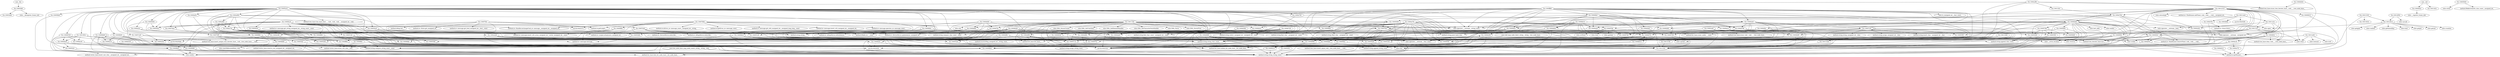 digraph code {
  "0x100134a4" [label="sym._fini"];
  "0x100134a4" -> "0x10003f48";
  "0x10003f48" [label="fcn.10003f48"];
  "0x10003f48" [label="fcn.10003f48"];
  "0x10003f48" -> "0x10003ed4";
  "0x10003ed4" [label="fcn.10003ed4"];
  "0x10003f48" -> "0x100255e4";
  "0x100255e4" [label="reloc.__deregister_frame_info"];
  "0x10005a7c" [label="sym.void_map_node_destr_string__string__tree_node_base_"];
  "0x10005a7c" -> "0x100133dc";
  "0x100133dc" [label="fcn.100133dc"];
  "0x10005a7c" -> "0x10005330";
  "0x10005330" [label="fcn.10005330"];
  "0x10005330" [label="fcn.10005330"];
  "0x10005330" -> "0x100133dc";
  "0x100133dc" [label="fcn.100133dc"];
  "0x10005330" -> "0x1002532c";
  "0x1002532c" [label="aav.0x1002532c"];
  "0x10003904" [label="sym._init"];
  "0x10003904" -> "0x1000402c";
  "0x1000402c" [label="fcn.1000402c"];
  "0x10003904" -> "0x1001343c";
  "0x1001343c" [label="fcn.1001343c"];
  "0x1000402c" [label="fcn.1000402c"];
  "0x1000402c" -> "0x100253cc";
  "0x100253cc" [label="reloc.__register_frame_info"];
  "0x10005a28" [label="sym.tree_node_base_map_node_constr_string__string__void_"];
  "0x10005a28" -> "0x10025334";
  "0x10025334" [label="reloc.malloc"];
  "0x10005a28" -> "0x100256c4";
  "0x100256c4" [label="method.string.string_string_const_"];
  "0x10005494" [label="fcn.10005494"];
  "0x10005494" -> "0x100256c4";
  "0x100256c4" [label="method.string.string_string_const_"];
  "0x10005494" -> "0x10025694";
  "0x10025694" [label="method.string.append_string_const_"];
  "0x100053f4" [label="fcn.100053f4"];
  "0x100053f4" -> "0x100256c4";
  "0x100256c4" [label="method.string.string_string_const_"];
  "0x100053f4" -> "0x100252bc";
  "0x100252bc" [label="method.string.append_char_const_"];
  "0x10005050" [label="fcn.10005050"];
  "0x10005050" -> "0x1002559c";
  "0x1002559c" [label="method.string.string__"];
  "0x10005050" -> "0x10025454";
  "0x10025454" [label="aav.0x10025454"];
  "0x10005050" -> "0x1000504c";
  "0x1000504c" [label="fcn.1000504c"];
  "0x10004e5c" [label="fcn.10004e5c"];
  "0x10004e5c" -> "0x100256c4";
  "0x100256c4" [label="method.string.string_string_const_"];
  "0x10004e5c" -> "0x10025644";
  "0x10025644" [label="method.tree_base.tree_base_bool____void__void__void___unsigned_int__void_"];
  "0x10004ee4" [label="fcn.10004ee4"];
  "0x10004ee4" -> "0x10004ee0";
  "0x10004ee0" [label="fcn.10004ee0"];
  "0x10004ee4" -> "0x1002559c";
  "0x1002559c" [label="method.string.string__"];
  "0x100051c8" [label="fcn.100051c8"];
  "0x100051c8" -> "0x100133dc";
  "0x100133dc" [label="fcn.100133dc"];
  "0x10007a28" [label="fcn.10007a28"];
  "0x10007a28" -> "0x10005294";
  "0x10005294" [label="fcn.10005294"];
  "0x10007a28" -> "0x100256c4";
  "0x100256c4" [label="method.string.string_string_const_"];
  "0x10007a28" -> "0x100252d4";
  "0x100252d4" [label="method.tree_base.insert_unique_tree_iterator_base__void__tree_node_base____void__"];
  "0x10007a28" -> "0x1002532c";
  "0x1002532c" [label="aav.0x1002532c"];
  "0x10004c08" [label="fcn.10004c08"];
  "0x10004c08" -> "0x100255d4";
  "0x100255d4" [label="aav.0x100255d4"];
  "0x10004c08" -> "0x100253fc";
  "0x100253fc" [label="method.vector_base.insert_raw_char__unsigned_int__unsigned_int_"];
  "0x10009f48" [label="fcn.10009f48"];
  "0x10009f48" -> "0x100133dc";
  "0x100133dc" [label="fcn.100133dc"];
  "0x10009f48" -> "0x10025654";
  "0x10025654" [label="method.vector_base.erase_raw_char__char_"];
  "0x10007f44" [label="fcn.10007f44"];
  "0x10007f44" -> "0x100133dc";
  "0x100133dc" [label="fcn.100133dc"];
  "0x10007f44" -> "0x10025264";
  "0x10025264" [label="method.AMap.init__"];
  "0x10007f44" -> "0x1002538c";
  "0x1002538c" [label="method.nv::Store.get_unsigned_int_"];
  "0x10007f44" -> "0x100256dc";
  "0x100256dc" [label="method.nv::message.get_bool_unsigned_int__bool__const"];
  "0x10007f44" -> "0x10007e04";
  "0x10007e04" [label="fcn.10007e04"];
  "0x10007f44" -> "0x1002537c";
  "0x1002537c" [label="aav.0x1002537c"];
  "0x10007f44" -> "0x10025544";
  "0x10025544" [label="method.nv.getLooper__"];
  "0x10007f44" -> "0x1002536c";
  "0x1002536c" [label="method.nv::Looper.setupLeave_unsigned_int_"];
  "0x10008ca0" [label="fcn.10008ca0"];
  "0x10008ca0" -> "0x1002584c";
  "0x1002584c" [label="method.nv::message.message__"];
  "0x10008ca0" -> "0x10004c08";
  "0x10004c08" [label="fcn.10004c08"];
  "0x10008ca0" -> "0x100257a4";
  "0x100257a4" [label="method.nv::message.insert_u32_array_unsigned_int__vector_unsigned_int__const_"];
  "0x10008ca0" -> "0x10009f48";
  "0x10009f48" [label="fcn.10009f48"];
  "0x10008ca0" -> "0x10025544";
  "0x10025544" [label="method.nv.getLooper__"];
  "0x10008ca0" -> "0x10025364";
  "0x10025364" [label="method.nv::Handler.exchangeCmd_nv::message__unsigned_int__unsigned_int_"];
  "0x10008ca0" -> "0x1002559c";
  "0x1002559c" [label="method.string.string__"];
  "0x10008ca0" -> "0x1002576c";
  "0x1002576c" [label="method.nv::message.get_string_unsigned_int__string_const__const"];
  "0x10008ca0" -> "0x10005114";
  "0x10005114" [label="fcn.10005114"];
  "0x10008ca0" -> "0x1002532c";
  "0x1002532c" [label="aav.0x1002532c"];
  "0x10008ca0" -> "0x1000504c";
  "0x1000504c" [label="fcn.1000504c"];
  "0x10008ca0" -> "0x1002557c";
  "0x1002557c" [label="method.string.string_char_const_"];
  "0x10008ca0" -> "0x10025694";
  "0x10025694" [label="method.string.append_string_const_"];
  "0x10008ca0" -> "0x100256c4";
  "0x100256c4" [label="method.string.string_string_const_"];
  "0x10008ca0" -> "0x10009998";
  "0x10009998" [label="fcn.10009998"];
  "0x10008ca0" -> "0x10005368";
  "0x10005368" [label="fcn.10005368"];
  "0x10008ca0" -> "0x1000d69c";
  "0x1000d69c" [label="fcn.1000d69c"];
  "0x10008ca0" -> "0x100054c8";
  "0x100054c8" [label="fcn.100054c8"];
  "0x10008ca0" -> "0x10009b4c";
  "0x10009b4c" [label="fcn.10009b4c"];
  "0x10008ca0" -> "0x100079e4";
  "0x100079e4" [label="fcn.100079e4"];
  "0x10008ca0" -> "0x100053a0";
  "0x100053a0" [label="fcn.100053a0"];
  "0x10008ca0" -> "0x1002537c";
  "0x1002537c" [label="aav.0x1002537c"];
  "0x100047fc" [label="fcn.100047fc"];
  "0x100047fc" -> "0x100133dc";
  "0x100133dc" [label="fcn.100133dc"];
  "0x100047fc" -> "0x10025634";
  "0x10025634" [label="method.nv::Store.Store__"];
  "0x10004c70" [label="fcn.10004c70"];
  "0x10004c70" -> "0x100257cc";
  "0x100257cc" [label="method.nv.getRunner__"];
  "0x10004f70" [label="fcn.10004f70"];
  "0x10004f70" -> "0x100133dc";
  "0x100133dc" [label="fcn.100133dc"];
  "0x10004f70" -> "0x100257cc";
  "0x100257cc" [label="method.nv.getRunner__"];
  "0x10005114" [label="fcn.10005114"];
  "0x10005114" -> "0x100133dc";
  "0x100133dc" [label="fcn.100133dc"];
  "0x10005114" -> "0x10025534";
  "0x10025534" [label="method.string.assign_string_const_"];
  "0x10005790" [label="fcn.10005790"];
  "0x10005790" -> "0x100133dc";
  "0x100133dc" [label="fcn.100133dc"];
  "0x10005790" -> "0x10025804";
  "0x10025804" [label="reloc.sprintf"];
  "0x10005790" -> "0x1002557c";
  "0x1002557c" [label="method.string.string_char_const_"];
  "0x100054c8" [label="fcn.100054c8"];
  "0x100054c8" -> "0x1002559c";
  "0x1002559c" [label="method.string.string__"];
  "0x100054c8" -> "0x1002557c";
  "0x1002557c" [label="method.string.string_char_const_"];
  "0x100054c8" -> "0x10005494";
  "0x10005494" [label="fcn.10005494"];
  "0x100054c8" -> "0x100053f4";
  "0x100053f4" [label="fcn.100053f4"];
  "0x100054c8" -> "0x10005114";
  "0x10005114" [label="fcn.10005114"];
  "0x100054c8" -> "0x1002532c";
  "0x1002532c" [label="aav.0x1002532c"];
  "0x10009b00" [label="fcn.10009b00"];
  "0x10009b00" -> "0x100133dc";
  "0x100133dc" [label="fcn.100133dc"];
  "0x10009b00" -> "0x10009a14";
  "0x10009a14" [label="fcn.10009a14"];
  "0x10009b00" -> "0x10025454";
  "0x10025454" [label="aav.0x10025454"];
  "0x10009a14" [label="fcn.10009a14"];
  "0x10009a14" -> "0x100256c4";
  "0x100256c4" [label="method.string.string_string_const_"];
  "0x10009a14" -> "0x10025454";
  "0x10025454" [label="aav.0x10025454"];
  "0x10009a14" -> "0x10009998";
  "0x10009998" [label="fcn.10009998"];
  "0x10009b4c" [label="fcn.10009b4c"];
  "0x10009b4c" -> "0x10025334";
  "0x10025334" [label="reloc.malloc"];
  "0x10009b4c" -> "0x100256c4";
  "0x100256c4" [label="method.string.string_string_const_"];
  "0x10009b4c" -> "0x1002586c";
  "0x1002586c" [label="method.list_base.link_list_node_base__list_node_base_"];
  "0x10009bd8" [label="fcn.10009bd8"];
  "0x10009bd8" -> "0x10025334";
  "0x10025334" [label="reloc.malloc"];
  "0x10009bd8" -> "0x10009a14";
  "0x10009a14" [label="fcn.10009a14"];
  "0x10009bd8" -> "0x10025454";
  "0x10025454" [label="aav.0x10025454"];
  "0x10009bd8" -> "0x10009bd8";
  "0x10009bd8" [label="fcn.10009bd8"];
  "0x10009bd8" -> "0x10009b4c";
  "0x10009b4c" [label="fcn.10009b4c"];
  "0x10009bd8" -> "0x1002586c";
  "0x1002586c" [label="method.list_base.link_list_node_base__list_node_base_"];
  "0x1000d69c" [label="fcn.1000d69c"];
  "0x1000d69c" -> "0x10025834";
  "0x10025834" [label="method.string.compare_string_const__const"];
  "0x1000d69c" -> "0x10005114";
  "0x10005114" [label="fcn.10005114"];
  "0x1000984c" [label="fcn.1000984c"];
  "0x1000984c" -> "0x10004ee0";
  "0x10004ee0" [label="fcn.10004ee0"];
  "0x1000984c" -> "0x1002557c";
  "0x1002557c" [label="method.string.string_char_const_"];
  "0x1000984c" -> "0x1000970c";
  "0x1000970c" [label="fcn.1000970c"];
  "0x1000984c" -> "0x1002532c";
  "0x1002532c" [label="aav.0x1002532c"];
  "0x1000e22c" [label="fcn.1000e22c"];
  "0x1000e22c" -> "0x1000820c";
  "0x1000820c" [label="fcn.1000820c"];
  "0x1000e22c" -> "0x1002559c";
  "0x1002559c" [label="method.string.string__"];
  "0x10009e90" [label="fcn.10009e90"];
  "0x10009e90" -> "0x100133dc";
  "0x100133dc" [label="fcn.100133dc"];
  "0x10009e90" -> "0x100094b8";
  "0x100094b8" [label="fcn.100094b8"];
  "0x100094b8" [label="fcn.100094b8"];
  "0x100094b8" -> "0x1002570c";
  "0x1002570c" [label="method.list_base.unlink_list_node_base__list_node_base_"];
  "0x100094b8" -> "0x1002532c";
  "0x1002532c" [label="aav.0x1002532c"];
  "0x100094b8" -> "0x1002574c";
  "0x1002574c" [label="reloc.free"];
  "0x100058e8" [label="fcn.100058e8"];
  "0x100058e8" -> "0x10025334";
  "0x10025334" [label="reloc.malloc"];
  "0x10009fdc" [label="fcn.10009fdc"];
  "0x10009fdc" -> "0x10004c04";
  "0x10004c04" [label="fcn.10004c04"];
  "0x10009fdc" -> "0x1002557c";
  "0x1002557c" [label="method.string.string_char_const_"];
  "0x10009fdc" -> "0x10004b80";
  "0x10004b80" [label="fcn.10004b80"];
  "0x10009fdc" -> "0x1002532c";
  "0x1002532c" [label="aav.0x1002532c"];
  "0x1001093c" [label="fcn.1001093c"];
  "0x1001093c" -> "0x100255d4";
  "0x100255d4" [label="aav.0x100255d4"];
  "0x1001093c" -> "0x1000522c";
  "0x1000522c" [label="fcn.1000522c"];
  "0x1001093c" -> "0x10025334";
  "0x10025334" [label="reloc.malloc"];
  "0x1001093c" -> "0x10004c04";
  "0x10004c04" [label="fcn.10004c04"];
  "0x1001093c" -> "0x1000d4c8";
  "0x1000d4c8" [label="fcn.1000d4c8"];
  "0x1001093c" -> "0x1000ba30";
  "0x1000ba30" [label="fcn.1000ba30"];
  "0x1001093c" -> "0x1000ff58";
  "0x1000ff58" [label="fcn.1000ff58"];
  "0x1000ff58" [label="fcn.1000ff58"];
  "0x1000ff58" -> "0x1002532c";
  "0x1002532c" [label="aav.0x1002532c"];
  "0x1000ff58" -> "0x10025654";
  "0x10025654" [label="method.vector_base.erase_raw_char__char_"];
  "0x1000a734" [label="fcn.1000a734"];
  "0x1000a734" -> "0x10005294";
  "0x10005294" [label="fcn.10005294"];
  "0x1000a734" -> "0x100052b8";
  "0x100052b8" [label="fcn.100052b8"];
  "0x1000a734" -> "0x100256c4";
  "0x100256c4" [label="method.string.string_string_const_"];
  "0x1000a734" -> "0x1000a4e8";
  "0x1000a4e8" [label="fcn.1000a4e8"];
  "0x1000a734" -> "0x1002532c";
  "0x1002532c" [label="aav.0x1002532c"];
  "0x1000a734" -> "0x1002552c";
  "0x1002552c" [label="method.tree_iterator_base.incr__"];
  "0x1000a734" -> "0x1002559c";
  "0x1002559c" [label="method.string.string__"];
  "0x1000a734" -> "0x10005144";
  "0x10005144" [label="fcn.10005144"];
  "0x1000a734" -> "0x100051c8";
  "0x100051c8" [label="fcn.100051c8"];
  "0x1000d538" [label="fcn.1000d538"];
  "0x1000d538" -> "0x10025334";
  "0x10025334" [label="reloc.malloc"];
  "0x1000d538" -> "0x10004c04";
  "0x10004c04" [label="fcn.10004c04"];
  "0x1000d538" -> "0x1000d4c8";
  "0x1000d4c8" [label="fcn.1000d4c8"];
  "0x1000d538" -> "0x1000ba30";
  "0x1000ba30" [label="fcn.1000ba30"];
  "0x1000d4c8" [label="fcn.1000d4c8"];
  "0x1000d4c8" -> "0x1002532c";
  "0x1002532c" [label="aav.0x1002532c"];
  "0x1000d4c8" -> "0x10025654";
  "0x10025654" [label="method.vector_base.erase_raw_char__char_"];
  "0x1000d4c8" -> "0x1000522c";
  "0x1000522c" [label="fcn.1000522c"];
  "0x1000ba30" [label="fcn.1000ba30"];
  "0x1000ba30" -> "0x10025834";
  "0x10025834" [label="method.string.compare_string_const__const"];
  "0x100079e4" [label="fcn.100079e4"];
  "0x100079e4" -> "0x100074f8";
  "0x100074f8" [label="fcn.100074f8"];
  "0x1000a964" [label="fcn.1000a964"];
  "0x1000a964" -> "0x1000a88c";
  "0x1000a88c" [label="fcn.1000a88c"];
  "0x1000a964" -> "0x100255ec";
  "0x100255ec" [label="reloc.operator___ostream__char_const_"];
  "0x1000a964" -> "0x10005008";
  "0x10005008" [label="fcn.10005008"];
  "0x1000a964" -> "0x10009508";
  "0x10009508" [label="fcn.10009508"];
  "0x1000a964" -> "0x1002557c";
  "0x1002557c" [label="method.string.string_char_const_"];
  "0x1000a964" -> "0x1002562c";
  "0x1002562c" [label="method.IPAddr.str___const"];
  "0x1000a964" -> "0x1000a734";
  "0x1000a734" [label="fcn.1000a734"];
  "0x1000a964" -> "0x1002532c";
  "0x1002532c" [label="aav.0x1002532c"];
  "0x1000e700" [label="fcn.1000e700"];
  "0x1000e700" -> "0x10004d64";
  "0x10004d64" [label="fcn.10004d64"];
  "0x1000e700" -> "0x100082b8";
  "0x100082b8" [label="fcn.100082b8"];
  "0x1000af00" [label="fcn.1000af00"];
  "0x1000af00" -> "0x1002570c";
  "0x1002570c" [label="method.list_base.unlink_list_node_base__list_node_base_"];
  "0x1000af00" -> "0x100053a0";
  "0x100053a0" [label="fcn.100053a0"];
  "0x1000af00" -> "0x1002574c";
  "0x1002574c" [label="reloc.free"];
  "0x1000af00" -> "0x10025484";
  "0x10025484" [label="method.list_base.list_base__"];
  "0x1000af00" -> "0x1000af00";
  "0x1000af00" [label="fcn.1000af00"];
  "0x100053a0" [label="fcn.100053a0"];
  "0x100053a0" -> "0x100133dc";
  "0x100133dc" [label="fcn.100133dc"];
  "0x100053a0" -> "0x1002532c";
  "0x1002532c" [label="aav.0x1002532c"];
  "0x10009dc4" [label="fcn.10009dc4"];
  "0x10009dc4" -> "0x1002532c";
  "0x1002532c" [label="aav.0x1002532c"];
  "0x10009dc4" -> "0x1002570c";
  "0x1002570c" [label="method.list_base.unlink_list_node_base__list_node_base_"];
  "0x10009dc4" -> "0x10005368";
  "0x10005368" [label="fcn.10005368"];
  "0x10009dc4" -> "0x1002574c";
  "0x1002574c" [label="reloc.free"];
  "0x10009dc4" -> "0x10025484";
  "0x10025484" [label="method.list_base.list_base__"];
  "0x1000530c" [label="fcn.1000530c"];
  "0x1000530c" -> "0x10025834";
  "0x10025834" [label="method.string.compare_string_const__const"];
  "0x10005294" [label="fcn.10005294"];
  "0x10005294" -> "0x10025834";
  "0x10025834" [label="method.string.compare_string_const__const"];
  "0x10004cc0" [label="fcn.10004cc0"];
  "0x10004cc0" -> "0x100133dc";
  "0x100133dc" [label="fcn.100133dc"];
  "0x10004cc0" -> "0x10004c70";
  "0x10004c70" [label="fcn.10004c70"];
  "0x10004cc0" -> "0x1002532c";
  "0x1002532c" [label="aav.0x1002532c"];
  "0x10004d64" [label="fcn.10004d64"];
  "0x10004d64" -> "0x100133dc";
  "0x100133dc" [label="fcn.100133dc"];
  "0x10004d64" -> "0x1002552c";
  "0x1002552c" [label="method.tree_iterator_base.incr__"];
  "0x10009610" [label="fcn.10009610"];
  "0x10009610" -> "0x100257cc";
  "0x100257cc" [label="method.nv.getRunner__"];
  "0x10009f84" [label="fcn.10009f84"];
  "0x10009f84" -> "0x10004c08";
  "0x10004c08" [label="fcn.10004c08"];
  "0x10009f84" -> "0x100257a4";
  "0x100257a4" [label="method.nv::message.insert_u32_array_unsigned_int__vector_unsigned_int__const_"];
  "0x10009f84" -> "0x10009f48";
  "0x10009f48" [label="fcn.10009f48"];
  "0x100074f8" [label="fcn.100074f8"];
  "0x100074f8" -> "0x1000530c";
  "0x1000530c" [label="fcn.1000530c"];
  "0x100074f8" -> "0x100256c4";
  "0x100256c4" [label="method.string.string_string_const_"];
  "0x100074f8" -> "0x100252d4";
  "0x100252d4" [label="method.tree_base.insert_unique_tree_iterator_base__void__tree_node_base____void__"];
  "0x100074f8" -> "0x1002532c";
  "0x1002532c" [label="aav.0x1002532c"];
  "0x10007c50" [label="fcn.10007c50"];
  "0x10007c50" -> "0x10025564";
  "0x10025564" [label="method.string.string_unsigned_int__char_"];
  "0x10007c50" -> "0x100254a4";
  "0x100254a4" [label="method.string.assign_unsigned_int__char_"];
  "0x10007c50" -> "0x100056d8";
  "0x100056d8" [label="fcn.100056d8"];
  "0x10007c50" -> "0x10025744";
  "0x10025744" [label="method.string.push_back_char_"];
  "0x10007c50" -> "0x100256c4";
  "0x100256c4" [label="method.string.string_string_const_"];
  "0x10007c50" -> "0x100053f0";
  "0x100053f0" [label="fcn.100053f0"];
  "0x10007c50" -> "0x1002532c";
  "0x1002532c" [label="aav.0x1002532c"];
  "0x10007c50" -> "0x100255f4";
  "0x100255f4" [label="method.list_base.count_nodes___const"];
  "0x10007c50" -> "0x10025714";
  "0x10025714" [label="method.string.insert_char__unsigned_int__char_"];
  "0x10007c50" -> "0x10007c50";
  "0x10007c50" [label="fcn.10007c50"];
  "0x10007e04" [label="fcn.10007e04"];
  "0x10007e04" -> "0x100255ec";
  "0x100255ec" [label="reloc.operator___ostream__char_const_"];
  "0x10007e04" -> "0x10009508";
  "0x10009508" [label="fcn.10009508"];
  "0x10007e04" -> "0x1002536c";
  "0x1002536c" [label="method.nv::Looper.setupLeave_unsigned_int_"];
  "0x10007e04" -> "0x10025734";
  "0x10025734" [label="method.nv::DeviceMirror.subscribe__"];
  "0x10007e04" -> "0x1002529c";
  "0x1002529c" [label="method.nv::AMapMirror.subscribe__"];
  "0x10007e04" -> "0x100252b4";
  "0x100252b4" [label="method.nv::AMapMirror.refreshAsync__"];
  "0x10007e04" -> "0x10004d64";
  "0x10004d64" [label="fcn.10004d64"];
  "0x10007e04" -> "0x100253c4";
  "0x100253c4" [label="method.nv::DeviceMirror.updateAsync_unsigned_int_"];
  "0x10004d8c" [label="fcn.10004d8c"];
  "0x10004d8c" -> "0x1002552c";
  "0x1002552c" [label="method.tree_iterator_base.incr__"];
  "0x10004d8c" -> "0x1002557c";
  "0x1002557c" [label="method.string.string_char_const_"];
  "0x10004d8c" -> "0x1002572c";
  "0x1002572c" [label="method.nv.errorMsg_unsigned_int__string_const_"];
  "0x10004d8c" -> "0x1002532c";
  "0x1002532c" [label="aav.0x1002532c"];
  "0x10004d8c" -> "0x1002584c";
  "0x1002584c" [label="method.nv::message.message__"];
  "0x10008028" [label="fcn.10008028"];
  "0x10008028" -> "0x100255ec";
  "0x100255ec" [label="reloc.operator___ostream__char_const_"];
  "0x10008028" -> "0x1002564c";
  "0x1002564c" [label="reloc.operator___ostream__unsigned_int_"];
  "0x10008028" -> "0x10009508";
  "0x10009508" [label="fcn.10009508"];
  "0x10008028" -> "0x10025334";
  "0x10025334" [label="reloc.malloc"];
  "0x10008028" -> "0x1002559c";
  "0x1002559c" [label="method.string.string__"];
  "0x10008028" -> "0x100252d4";
  "0x100252d4" [label="method.tree_base.insert_unique_tree_iterator_base__void__tree_node_base____void__"];
  "0x10008028" -> "0x100253c4";
  "0x100253c4" [label="method.nv::DeviceMirror.updateAsync_unsigned_int_"];
  "0x10008028" -> "0x100252b4";
  "0x100252b4" [label="method.nv::AMapMirror.refreshAsync__"];
  "0x100096b4" [label="fcn.100096b4"];
  "0x100096b4" -> "0x10025334";
  "0x10025334" [label="reloc.malloc"];
  "0x100096b4" -> "0x100256c4";
  "0x100256c4" [label="method.string.string_string_const_"];
  "0x100096b4" -> "0x1002586c";
  "0x1002586c" [label="method.list_base.link_list_node_base__list_node_base_"];
  "0x1000820c" [label="fcn.1000820c"];
  "0x1000820c" -> "0x10025454";
  "0x10025454" [label="aav.0x10025454"];
  "0x1000820c" -> "0x100096b4";
  "0x100096b4" [label="fcn.100096b4"];
  "0x10004f2c" [label="fcn.10004f2c"];
  "0x10004f2c" -> "0x100133dc";
  "0x100133dc" [label="fcn.100133dc"];
  "0x10004f2c" -> "0x1002559c";
  "0x1002559c" [label="method.string.string__"];
  "0x10004f2c" -> "0x10004ee0";
  "0x10004ee0" [label="fcn.10004ee0"];
  "0x10009748" [label="fcn.10009748"];
  "0x10009748" -> "0x1000970c";
  "0x1000970c" [label="fcn.1000970c"];
  "0x100057d8" [label="fcn.100057d8"];
  "0x100057d8" -> "0x1002557c";
  "0x1002557c" [label="method.string.string_char_const_"];
  "0x100057d8" -> "0x1002562c";
  "0x1002562c" [label="method.IPAddr.str___const"];
  "0x100057d8" -> "0x10005494";
  "0x10005494" [label="fcn.10005494"];
  "0x100057d8" -> "0x100053f4";
  "0x100053f4" [label="fcn.100053f4"];
  "0x100057d8" -> "0x10005790";
  "0x10005790" [label="fcn.10005790"];
  "0x100057d8" -> "0x1002532c";
  "0x1002532c" [label="aav.0x1002532c"];
  "0x10008268" [label="fcn.10008268"];
  "0x10008268" -> "0x100256c4";
  "0x100256c4" [label="method.string.string_string_const_"];
  "0x10008268" -> "0x1000820c";
  "0x1000820c" [label="fcn.1000820c"];
  "0x100056dc" [label="fcn.100056dc"];
  "0x100056dc" -> "0x100256c4";
  "0x100256c4" [label="method.string.string_string_const_"];
  "0x100056dc" -> "0x100056d8";
  "0x100056d8" [label="fcn.100056d8"];
  "0x100056dc" -> "0x100053f0";
  "0x100053f0" [label="fcn.100053f0"];
  "0x10009ec4" [label="fcn.10009ec4"];
  "0x10009ec4" -> "0x100133dc";
  "0x100133dc" [label="fcn.100133dc"];
  "0x10009ec4" -> "0x1002532c";
  "0x1002532c" [label="aav.0x1002532c"];
  "0x10009ec4" -> "0x10009e90";
  "0x10009e90" [label="fcn.10009e90"];
  "0x1000b728" [label="fcn.1000b728"];
  "0x1000b728" -> "0x1002559c";
  "0x1002559c" [label="method.string.string__"];
  "0x1000b728" -> "0x10004ee0";
  "0x10004ee0" [label="fcn.10004ee0"];
  "0x1000b728" -> "0x10025574";
  "0x10025574" [label="method.string.find_char__unsigned_int__const"];
  "0x1000b728" -> "0x10025844";
  "0x10025844" [label="method.string.substr_unsigned_int__unsigned_int__const"];
  "0x1000b728" -> "0x10005114";
  "0x10005114" [label="fcn.10005114"];
  "0x1000b728" -> "0x1002532c";
  "0x1002532c" [label="aav.0x1002532c"];
  "0x1000b728" -> "0x1002541c";
  "0x1002541c" [label="method.string.find_char_const__unsigned_int__const"];
  "0x1000b728" -> "0x1000970c";
  "0x1000970c" [label="fcn.1000970c"];
  "0x1000b660" [label="fcn.1000b660"];
  "0x1000b660" -> "0x10025834";
  "0x10025834" [label="method.string.compare_string_const__const"];
  "0x1000b660" -> "0x100256c4";
  "0x100256c4" [label="method.string.string_string_const_"];
  "0x1000b660" -> "0x1002559c";
  "0x1002559c" [label="method.string.string__"];
  "0x1000d330" [label="fcn.1000d330"];
  "0x1000d330" -> "0x10025834";
  "0x10025834" [label="method.string.compare_string_const__const"];
  "0x10007b0c" [label="fcn.10007b0c"];
  "0x10007b0c" -> "0x1002559c";
  "0x1002559c" [label="method.string.string__"];
  "0x10007b0c" -> "0x10004ee0";
  "0x10004ee0" [label="fcn.10004ee0"];
  "0x10007b0c" -> "0x10005790";
  "0x10005790" [label="fcn.10005790"];
  "0x10007b0c" -> "0x1002557c";
  "0x1002557c" [label="method.string.string_char_const_"];
  "0x10007b0c" -> "0x10025694";
  "0x10025694" [label="method.string.append_string_const_"];
  "0x10007b0c" -> "0x100256c4";
  "0x100256c4" [label="method.string.string_string_const_"];
  "0x10007b0c" -> "0x10025744";
  "0x10025744" [label="method.string.push_back_char_"];
  "0x10007b0c" -> "0x1002532c";
  "0x1002532c" [label="aav.0x1002532c"];
  "0x10007b0c" -> "0x100053f0";
  "0x100053f0" [label="fcn.100053f0"];
  "0x10007b0c" -> "0x10005114";
  "0x10005114" [label="fcn.10005114"];
  "0x1000950c" [label="fcn.1000950c"];
  "0x1000950c" -> "0x10025554";
  "0x10025554" [label="reloc.socket"];
  "0x1000950c" -> "0x100255ec";
  "0x100255ec" [label="reloc.operator___ostream__char_const_"];
  "0x1000950c" -> "0x10025674";
  "0x10025674" [label="reloc.__errno_location"];
  "0x1000950c" -> "0x100257bc";
  "0x100257bc" [label="reloc.strerror"];
  "0x1000950c" -> "0x10009508";
  "0x10009508" [label="fcn.10009508"];
  "0x10009998" [label="fcn.10009998"];
  "0x10009998" -> "0x10025334";
  "0x10025334" [label="reloc.malloc"];
  "0x10009998" -> "0x100256c4";
  "0x100256c4" [label="method.string.string_string_const_"];
  "0x10009998" -> "0x1002586c";
  "0x1002586c" [label="method.list_base.link_list_node_base__list_node_base_"];
  "0x10005368" [label="fcn.10005368"];
  "0x10005368" -> "0x100133dc";
  "0x100133dc" [label="fcn.100133dc"];
  "0x10005368" -> "0x1002532c";
  "0x1002532c" [label="aav.0x1002532c"];
  "0x10004b80" [label="fcn.10004b80"];
  "0x10004b80" -> "0x10025854";
  "0x10025854" [label="reloc.sizeOfAllocatedMem_void_"];
  "0x10004b80" -> "0x100256cc";
  "0x100256cc" [label="method.vector_base.reserve_raw_unsigned_int__unsigned_int_"];
  "0x10004b80" -> "0x100256c4";
  "0x100256c4" [label="method.string.string_string_const_"];
  "0x1000970c" [label="fcn.1000970c"];
  "0x1000970c" -> "0x100096b4";
  "0x100096b4" [label="fcn.100096b4"];
  "0x10009cc4" [label="fcn.10009cc4"];
  "0x10009cc4" -> "0x10025334";
  "0x10025334" [label="reloc.malloc"];
  "0x10009cc4" -> "0x100256c4";
  "0x100256c4" [label="method.string.string_string_const_"];
  "0x10009cc4" -> "0x1002586c";
  "0x1002586c" [label="method.list_base.link_list_node_base__list_node_base_"];
  "0x10011fc0" [label="fcn.10011fc0"];
  "0x10011fc0" -> "0x1000e784";
  "0x1000e784" [label="fcn.1000e784"];
  "0x1000d62c" [label="fcn.1000d62c"];
  "0x1000d62c" -> "0x10004cc0";
  "0x10004cc0" [label="fcn.10004cc0"];
  "0x1000d62c" -> "0x1002574c";
  "0x1002574c" [label="reloc.free"];
  "0x1000d62c" -> "0x1002552c";
  "0x1002552c" [label="method.tree_iterator_base.incr__"];
  "0x1000d62c" -> "0x10025664";
  "0x10025664" [label="method.tree_base.clear_void____tree_node_base__"];
  "0x1000a2f8" [label="fcn.1000a2f8"];
  "0x1000a2f8" -> "0x100255ec";
  "0x100255ec" [label="reloc.operator___ostream__char_const_"];
  "0x1000a2f8" -> "0x1002564c";
  "0x1002564c" [label="reloc.operator___ostream__unsigned_int_"];
  "0x1000a2f8" -> "0x10009508";
  "0x10009508" [label="fcn.10009508"];
  "0x1000a2f8" -> "0x10011fc0";
  "0x10011fc0" [label="fcn.10011fc0"];
  "0x1000a2f8" -> "0x10025294";
  "0x10025294" [label="method.tree_base.erase_tree_iterator_base__void____tree_node_base__"];
  "0x1000a2f8" -> "0x1002532c";
  "0x1002532c" [label="aav.0x1002532c"];
  "0x100052b8" [label="fcn.100052b8"];
  "0x100052b8" -> "0x10025834";
  "0x10025834" [label="method.string.compare_string_const__const"];
  "0x1000a4e8" [label="fcn.1000a4e8"];
  "0x1000a4e8" -> "0x10025554";
  "0x10025554" [label="reloc.socket"];
  "0x1000a4e8" -> "0x100255ec";
  "0x100255ec" [label="reloc.operator___ostream__char_const_"];
  "0x1000a4e8" -> "0x10025674";
  "0x10025674" [label="reloc.__errno_location"];
  "0x1000a4e8" -> "0x100257bc";
  "0x100257bc" [label="reloc.strerror"];
  "0x1000a4e8" -> "0x10009508";
  "0x10009508" [label="fcn.10009508"];
  "0x10005144" [label="fcn.10005144"];
  "0x10005144" -> "0x100133dc";
  "0x100133dc" [label="fcn.100133dc"];
  "0x10005144" -> "0x10005114";
  "0x10005114" [label="fcn.10005114"];
  "0x10005144" -> "0x1002532c";
  "0x1002532c" [label="aav.0x1002532c"];
  "0x1000a88c" [label="fcn.1000a88c"];
  "0x1000a88c" -> "0x1002559c";
  "0x1002559c" [label="method.string.string__"];
  "0x1000a88c" -> "0x1002557c";
  "0x1002557c" [label="method.string.string_char_const_"];
  "0x1000a88c" -> "0x100256c4";
  "0x100256c4" [label="method.string.string_string_const_"];
  "0x1000a88c" -> "0x1000a734";
  "0x1000a734" [label="fcn.1000a734"];
  "0x1000a88c" -> "0x1002532c";
  "0x1002532c" [label="aav.0x1002532c"];
  "0x10005008" [label="fcn.10005008"];
  "0x10005008" -> "0x100133dc";
  "0x100133dc" [label="fcn.100133dc"];
  "0x10005008" -> "0x1002562c";
  "0x1002562c" [label="method.IPAddr.str___const"];
  "0x10005008" -> "0x1002550c";
  "0x1002550c" [label="reloc.operator___ostream__string_const_"];
  "0x10005008" -> "0x1002532c";
  "0x1002532c" [label="aav.0x1002532c"];
  "0x10007884" [label="fcn.10007884"];
  "0x10007884" -> "0x1002584c";
  "0x1002584c" [label="method.nv::message.message__"];
  "0x10007884" -> "0x10009f84";
  "0x10009f84" [label="fcn.10009f84"];
  "0x10007884" -> "0x1002563c";
  "0x1002563c" [label="method.nv::message.insert_u32_unsigned_int__unsigned_int_"];
  "0x10007884" -> "0x10025544";
  "0x10025544" [label="method.nv.getLooper__"];
  "0x10007884" -> "0x10025364";
  "0x10025364" [label="method.nv::Handler.exchangeCmd_nv::message__unsigned_int__unsigned_int_"];
  "0x10007884" -> "0x10025414";
  "0x10025414" [label="method.nv::message.operator_nv::message_const_"];
  "0x10007884" -> "0x1002537c";
  "0x1002537c" [label="aav.0x1002537c"];
  "0x10007884" -> "0x100256e4";
  "0x100256e4" [label="method.nv.isError_nv::message_const__unsigned_int__string_"];
  "0x10007884" -> "0x100255ec";
  "0x100255ec" [label="reloc.operator___ostream__char_const_"];
  "0x10007884" -> "0x100257fc";
  "0x100257fc" [label="method.nv.getError_nv::message_const_"];
  "0x10007884" -> "0x1002550c";
  "0x1002550c" [label="reloc.operator___ostream__string_const_"];
  "0x10007884" -> "0x10009508";
  "0x10009508" [label="fcn.10009508"];
  "0x10007884" -> "0x1002532c";
  "0x1002532c" [label="aav.0x1002532c"];
  "0x10007884" -> "0x1002553c";
  "0x1002553c" [label="method.nv::message.get_u64_unsigned_int__unsigned_long_long__const"];
  "0x1000b610" [label="fcn.1000b610"];
  "0x1000b610" -> "0x1002570c";
  "0x1002570c" [label="method.list_base.unlink_list_node_base__list_node_base_"];
  "0x1000b610" -> "0x1000b574";
  "0x1000b574" [label="fcn.1000b574"];
  "0x1000b610" -> "0x1002574c";
  "0x1002574c" [label="reloc.free"];
  "0x1000b574" [label="fcn.1000b574"];
  "0x1000b574" -> "0x1002570c";
  "0x1002570c" [label="method.list_base.unlink_list_node_base__list_node_base_"];
  "0x1000b574" -> "0x1002532c";
  "0x1002532c" [label="aav.0x1002532c"];
  "0x1000b574" -> "0x1002574c";
  "0x1002574c" [label="reloc.free"];
  "0x1000b574" -> "0x10025484";
  "0x10025484" [label="method.list_base.list_base__"];
  "0x1000b574" -> "0x1000b610";
  "0x1000b610" [label="fcn.1000b610"];
  "0x1000d798" [label="fcn.1000d798"];
  "0x1000d798" -> "0x100133dc";
  "0x100133dc" [label="fcn.100133dc"];
  "0x1000d798" -> "0x100256c4";
  "0x100256c4" [label="method.string.string_string_const_"];
  "0x1000d798" -> "0x1002559c";
  "0x1002559c" [label="method.string.string__"];
  "0x1000d798" -> "0x10025454";
  "0x10025454" [label="aav.0x10025454"];
  "0x10005428" [label="fcn.10005428"];
  "0x10005428" -> "0x100256c4";
  "0x100256c4" [label="method.string.string_string_const_"];
  "0x10005428" -> "0x10025694";
  "0x10025694" [label="method.string.append_string_const_"];
  "0x1000dd44" [label="fcn.1000dd44"];
  "0x1000dd44" -> "0x100256c4";
  "0x100256c4" [label="method.string.string_string_const_"];
  "0x1000dd44" -> "0x10025454";
  "0x10025454" [label="aav.0x10025454"];
  "0x1000dd44" -> "0x1000da50";
  "0x1000da50" [label="fcn.1000da50"];
  "0x1000dd44" -> "0x1000b574";
  "0x1000b574" [label="fcn.1000b574"];
  "0x1000daa8" [label="fcn.1000daa8"];
  "0x1000daa8" -> "0x1000da50";
  "0x1000da50" [label="fcn.1000da50"];
  "0x1000da50" [label="fcn.1000da50"];
  "0x1000da50" -> "0x10025334";
  "0x10025334" [label="reloc.malloc"];
  "0x1000da50" -> "0x1000d998";
  "0x1000d998" [label="fcn.1000d998"];
  "0x1000da50" -> "0x1002586c";
  "0x1002586c" [label="method.list_base.link_list_node_base__list_node_base_"];
  "0x10009d2c" [label="fcn.10009d2c"];
  "0x10009d2c" -> "0x100256c4";
  "0x100256c4" [label="method.string.string_string_const_"];
  "0x10009d2c" -> "0x1002559c";
  "0x1002559c" [label="method.string.string__"];
  "0x10009d2c" -> "0x10005114";
  "0x10005114" [label="fcn.10005114"];
  "0x10009d2c" -> "0x10009cc4";
  "0x10009cc4" [label="fcn.10009cc4"];
  "0x10009d2c" -> "0x1002532c";
  "0x1002532c" [label="aav.0x1002532c"];
  "0x1000cea8" [label="fcn.1000cea8"];
  "0x1000cea8" -> "0x100133dc";
  "0x100133dc" [label="fcn.100133dc"];
  "0x1000cea8" -> "0x100255ec";
  "0x100255ec" [label="reloc.operator___ostream__char_const_"];
  "0x1000cea8" -> "0x10009508";
  "0x10009508" [label="fcn.10009508"];
  "0x1000cea8" -> "0x1002535c";
  "0x1002535c" [label="method.tree_base.erase_void__void____tree_node_base__"];
  "0x1000cea8" -> "0x10004fa4";
  "0x10004fa4" [label="fcn.10004fa4"];
  "0x10004fa4" [label="fcn.10004fa4"];
  "0x10004fa4" -> "0x100133dc";
  "0x100133dc" [label="fcn.100133dc"];
  "0x10004fa4" -> "0x10004f70";
  "0x10004f70" [label="fcn.10004f70"];
  "0x10004fa4" -> "0x1002555c";
  "0x1002555c" [label="reloc.close"];
  "0x10004fa4" -> "0x100257cc";
  "0x100257cc" [label="method.nv.getRunner__"];
  "0x10004fa4" -> "0x100257ac";
  "0x100257ac" [label="method.nv::ThinRunner.removeTimer_void__void____void__"];
  "0x10004fa4" -> "0x1002532c";
  "0x1002532c" [label="aav.0x1002532c"];
  "0x1000545c" [label="fcn.1000545c"];
  "0x1000545c" -> "0x100256c4";
  "0x100256c4" [label="method.string.string_string_const_"];
  "0x100059ec" [label="fcn.100059ec"];
  "0x100059ec" -> "0x100133dc";
  "0x100133dc" [label="fcn.100133dc"];
  "0x100059ec" -> "0x1002582c";
  "0x1002582c" [label="method.tree_base.insert_equal_void__tree_node_base____void__"];
  "0x1000d088" [label="fcn.1000d088"];
  "0x1000d088" -> "0x1002557c";
  "0x1002557c" [label="method.string.string_char_const_"];
  "0x1000d088" -> "0x10005428";
  "0x10005428" [label="fcn.10005428"];
  "0x1000d088" -> "0x1002532c";
  "0x1002532c" [label="aav.0x1002532c"];
  "0x1000d088" -> "0x1000545c";
  "0x1000545c" [label="fcn.1000545c"];
  "0x1000d088" -> "0x100059ec";
  "0x100059ec" [label="fcn.100059ec"];
  "0x1000d088" -> "0x10005330";
  "0x10005330" [label="fcn.10005330"];
  "0x1000d088" -> "0x100256c4";
  "0x100256c4" [label="method.string.string_string_const_"];
  "0x1000d088" -> "0x100252bc";
  "0x100252bc" [label="method.string.append_char_const_"];
  "0x10009938" [label="fcn.10009938"];
  "0x10009938" -> "0x100094b8";
  "0x100094b8" [label="fcn.100094b8"];
  "0x10009938" -> "0x100096b4";
  "0x100096b4" [label="fcn.100096b4"];
  "0x1000522c" [label="fcn.1000522c"];
  "0x1000522c" -> "0x100253fc";
  "0x100253fc" [label="method.vector_base.insert_raw_char__unsigned_int__unsigned_int_"];
  "0x1000522c" -> "0x100256c4";
  "0x100256c4" [label="method.string.string_string_const_"];
  "0x1000d7dc" [label="fcn.1000d7dc"];
  "0x1000d7dc" -> "0x100252e4";
  "0x100252e4" [label="method.string.compare_char_const__const"];
  "0x100082b8" [label="fcn.100082b8"];
  "0x100082b8" -> "0x100255ec";
  "0x100255ec" [label="reloc.operator___ostream__char_const_"];
  "0x100082b8" -> "0x1002550c";
  "0x1002550c" [label="reloc.operator___ostream__string_const_"];
  "0x100082b8" -> "0x1002564c";
  "0x1002564c" [label="reloc.operator___ostream__unsigned_int_"];
  "0x100082b8" -> "0x1002565c";
  "0x1002565c" [label="reloc.operator___ostream__bool_"];
  "0x100082b8" -> "0x10009508";
  "0x10009508" [label="fcn.10009508"];
  "0x100082b8" -> "0x1002539c";
  "0x1002539c" [label="reloc.inet_addr"];
  "0x100082b8" -> "0x10004f2c";
  "0x10004f2c" [label="fcn.10004f2c"];
  "0x100082b8" -> "0x1002557c";
  "0x1002557c" [label="method.string.string_char_const_"];
  "0x100082b8" -> "0x10005114";
  "0x10005114" [label="fcn.10005114"];
  "0x100082b8" -> "0x1002532c";
  "0x1002532c" [label="aav.0x1002532c"];
  "0x100082b8" -> "0x100053f4";
  "0x100053f4" [label="fcn.100053f4"];
  "0x100082b8" -> "0x10005790";
  "0x10005790" [label="fcn.10005790"];
  "0x100082b8" -> "0x10005494";
  "0x10005494" [label="fcn.10005494"];
  "0x100082b8" -> "0x10009748";
  "0x10009748" [label="fcn.10009748"];
  "0x100082b8" -> "0x100057d8";
  "0x100057d8" [label="fcn.100057d8"];
  "0x100082b8" -> "0x10008268";
  "0x10008268" [label="fcn.10008268"];
  "0x100082b8" -> "0x100256c4";
  "0x100256c4" [label="method.string.string_string_const_"];
  "0x100082b8" -> "0x100056dc";
  "0x100056dc" [label="fcn.100056dc"];
  "0x100082b8" -> "0x1002573c";
  "0x1002573c" [label="reloc.sendto"];
  "0x100082b8" -> "0x10025674";
  "0x10025674" [label="reloc.__errno_location"];
  "0x100082b8" -> "0x100257bc";
  "0x100257bc" [label="reloc.strerror"];
  "0x100082b8" -> "0x10009ec4";
  "0x10009ec4" [label="fcn.10009ec4"];
  "0x100082b8" -> "0x1002552c";
  "0x1002552c" [label="method.tree_iterator_base.incr__"];
  "0x1000d998" [label="fcn.1000d998"];
  "0x1000d998" -> "0x100256c4";
  "0x100256c4" [label="method.string.string_string_const_"];
  "0x1000d998" -> "0x10025454";
  "0x10025454" [label="aav.0x10025454"];
  "0x1000d998" -> "0x1000da50";
  "0x1000da50" [label="fcn.1000da50"];
  "0x1000d998" -> "0x10009cc4";
  "0x10009cc4" [label="fcn.10009cc4"];
  "0x100097b8" [label="fcn.100097b8"];
  "0x100097b8" -> "0x100133dc";
  "0x100133dc" [label="fcn.100133dc"];
  "0x100097b8" -> "0x100252fc";
  "0x100252fc" [label="reloc.time"];
  "0x100097b8" -> "0x1002556c";
  "0x1002556c" [label="reloc.gmtime"];
  "0x100097b8" -> "0x10025754";
  "0x10025754" [label="reloc.strftime"];
  "0x100097b8" -> "0x1002557c";
  "0x1002557c" [label="method.string.string_char_const_"];
  "0x100097b8" -> "0x10009748";
  "0x10009748" [label="fcn.10009748"];
  "0x100097b8" -> "0x1002532c";
  "0x1002532c" [label="aav.0x1002532c"];
  "0x1000dae0" [label="fcn.1000dae0"];
  "0x1000dae0" -> "0x1002557c";
  "0x1002557c" [label="method.string.string_char_const_"];
  "0x1000dae0" -> "0x1000d798";
  "0x1000d798" [label="fcn.1000d798"];
  "0x1000dae0" -> "0x1002532c";
  "0x1002532c" [label="aav.0x1002532c"];
  "0x1000dae0" -> "0x1000daa8";
  "0x1000daa8" [label="fcn.1000daa8"];
  "0x1000dae0" -> "0x10009d2c";
  "0x10009d2c" [label="fcn.10009d2c"];
  "0x1000dae0" -> "0x10007c50";
  "0x10007c50" [label="fcn.10007c50"];
  "0x1000dae0" -> "0x10007b0c";
  "0x10007b0c" [label="fcn.10007b0c"];
  "0x1000dae0" -> "0x10005790";
  "0x10005790" [label="fcn.10005790"];
  "0x1000dae0" -> "0x10009748";
  "0x10009748" [label="fcn.10009748"];
  "0x1000dae0" -> "0x100097b8";
  "0x100097b8" [label="fcn.100097b8"];
  "0x1000dae0" -> "0x100256c4";
  "0x100256c4" [label="method.string.string_string_const_"];
  "0x1000dae0" -> "0x10005114";
  "0x10005114" [label="fcn.10005114"];
  "0x1000dae0" -> "0x1000b574";
  "0x1000b574" [label="fcn.1000b574"];
  "0x10012310" [label="fcn.10012310"];
  "0x10012310" -> "0x100255ec";
  "0x100255ec" [label="reloc.operator___ostream__char_const_"];
  "0x10012310" -> "0x1002564c";
  "0x1002564c" [label="reloc.operator___ostream__unsigned_int_"];
  "0x10012310" -> "0x1002550c";
  "0x1002550c" [label="reloc.operator___ostream__string_const_"];
  "0x10012310" -> "0x1002565c";
  "0x1002565c" [label="reloc.operator___ostream__bool_"];
  "0x10012310" -> "0x10005008";
  "0x10005008" [label="fcn.10005008"];
  "0x10012310" -> "0x10009508";
  "0x10009508" [label="fcn.10009508"];
  "0x10012310" -> "0x1000e784";
  "0x1000e784" [label="fcn.1000e784"];
  "0x10012310" -> "0x1000950c";
  "0x1000950c" [label="fcn.1000950c"];
  "0x10012310" -> "0x10025684";
  "0x10025684" [label="reloc.setsockopt"];
  "0x10012310" -> "0x10025674";
  "0x10025674" [label="reloc.__errno_location"];
  "0x10012310" -> "0x100257bc";
  "0x100257bc" [label="reloc.strerror"];
  "0x10012310" -> "0x1002555c";
  "0x1002555c" [label="reloc.close"];
  "0x10012310" -> "0x10009610";
  "0x10009610" [label="fcn.10009610"];
  "0x10012310" -> "0x10025554";
  "0x10025554" [label="reloc.socket"];
  "0x10012310" -> "0x100257cc";
  "0x100257cc" [label="method.nv.getRunner__"];
  "0x10012310" -> "0x100253b4";
  "0x100253b4" [label="method.nv::ThinRunner.addTimer_void__void____void___unsigned_int_"];
  "0x10012310" -> "0x10004c64";
  "0x10004c64" [label="fcn.10004c64"];
  "0x10012310" -> "0x100082b8";
  "0x100082b8" [label="fcn.100082b8"];
  "0x10009f0c" [label="fcn.10009f0c"];
  "0x10009f0c" -> "0x100133dc";
  "0x100133dc" [label="fcn.100133dc"];
  "0x10009f0c" -> "0x10025654";
  "0x10025654" [label="method.vector_base.erase_raw_char__char_"];
  "0x10005940" [label="fcn.10005940"];
  "0x10005940" -> "0x1002581c";
  "0x1002581c" [label="reloc.strlen"];
  "0x10005940" -> "0x1002551c";
  "0x1002551c" [label="method.IPAddr.fromStr_char_const__unsigned_int_"];
  "0x10013100" [label="fcn.10013100"];
  "0x10013100" -> "0x100133dc";
  "0x100133dc" [label="fcn.100133dc"];
  "0x10013100" -> "0x10013034";
  "0x10013034" [label="fcn.10013034"];
  "0x10013100" -> "0x10012814";
  "0x10012814" [label="fcn.10012814"];
  "0x10013360" [label="fcn.10013360"];
  "0x10013360" -> "0x100131d8";
  "0x100131d8" [label="fcn.100131d8"];
  "0x10013360" -> "0x10025804";
  "0x10025804" [label="reloc.sprintf"];
  "0x10013360" -> "0x100133dc";
  "0x100133dc" [label="fcn.100133dc"];
  "0x1000bb10" [label="fcn.1000bb10"];
  "0x1000bb10" -> "0x1002557c";
  "0x1002557c" [label="method.string.string_char_const_"];
  "0x1000bb10" -> "0x1000d798";
  "0x1000d798" [label="fcn.1000d798"];
  "0x1000bb10" -> "0x1002532c";
  "0x1002532c" [label="aav.0x1002532c"];
  "0x1000bb10" -> "0x10005428";
  "0x10005428" [label="fcn.10005428"];
  "0x1000bb10" -> "0x1000dd44";
  "0x1000dd44" [label="fcn.1000dd44"];
  "0x1000bb10" -> "0x100256c4";
  "0x100256c4" [label="method.string.string_string_const_"];
  "0x1000bb10" -> "0x100255f4";
  "0x100255f4" [label="method.list_base.count_nodes___const"];
  "0x1000bb10" -> "0x10005790";
  "0x10005790" [label="fcn.10005790"];
  "0x1000bb10" -> "0x1000daa8";
  "0x1000daa8" [label="fcn.1000daa8"];
  "0x1000bb10" -> "0x1000b574";
  "0x1000b574" [label="fcn.1000b574"];
  "0x1000966c" [label="fcn.1000966c"];
  "0x1000966c" -> "0x10025774";
  "0x10025774" [label="method.string.rfind_char__unsigned_int__const"];
  "0x1000966c" -> "0x10025844";
  "0x10025844" [label="method.string.substr_unsigned_int__unsigned_int__const"];
  "0x1000e0e0" [label="fcn.1000e0e0"];
  "0x1000e0e0" -> "0x1000b610";
  "0x1000b610" [label="fcn.1000b610"];
  "0x1000e0e0" -> "0x1000da50";
  "0x1000da50" [label="fcn.1000da50"];
  "0x1000ddac" [label="fcn.1000ddac"];
  "0x1000ddac" -> "0x1002557c";
  "0x1002557c" [label="method.string.string_char_const_"];
  "0x1000ddac" -> "0x1000d798";
  "0x1000d798" [label="fcn.1000d798"];
  "0x1000ddac" -> "0x1002532c";
  "0x1002532c" [label="aav.0x1002532c"];
  "0x1000ddac" -> "0x10009d2c";
  "0x10009d2c" [label="fcn.10009d2c"];
  "0x1000ddac" -> "0x10005790";
  "0x10005790" [label="fcn.10005790"];
  "0x1000ddac" -> "0x1000dd44";
  "0x1000dd44" [label="fcn.1000dd44"];
  "0x1000ddac" -> "0x1002559c";
  "0x1002559c" [label="method.string.string__"];
  "0x1000ddac" -> "0x1000daa8";
  "0x1000daa8" [label="fcn.1000daa8"];
  "0x1000ddac" -> "0x1000dae0";
  "0x1000dae0" [label="fcn.1000dae0"];
  "0x1000ddac" -> "0x1000b574";
  "0x1000b574" [label="fcn.1000b574"];
  "0x10004d14" [label="fcn.10004d14"];
  "0x10004d14" -> "0x100257cc";
  "0x100257cc" [label="method.nv.getRunner__"];
  "0x1000e278" [label="fcn.1000e278"];
  "0x1000e278" -> "0x1002557c";
  "0x1002557c" [label="method.string.string_char_const_"];
  "0x1000e278" -> "0x100256c4";
  "0x100256c4" [label="method.string.string_string_const_"];
  "0x1000e278" -> "0x10025574";
  "0x10025574" [label="method.string.find_char__unsigned_int__const"];
  "0x1000e278" -> "0x1002541c";
  "0x1002541c" [label="method.string.find_char_const__unsigned_int__const"];
  "0x1000e278" -> "0x10025844";
  "0x10025844" [label="method.string.substr_unsigned_int__unsigned_int__const"];
  "0x1000e278" -> "0x10025834";
  "0x10025834" [label="method.string.compare_string_const__const"];
  "0x1000e278" -> "0x1000504c";
  "0x1000504c" [label="fcn.1000504c"];
  "0x1000e278" -> "0x10005428";
  "0x10005428" [label="fcn.10005428"];
  "0x1000e278" -> "0x100253bc";
  "0x100253bc" [label="reloc.open"];
  "0x1000e278" -> "0x100255ec";
  "0x100255ec" [label="reloc.operator___ostream__char_const_"];
  "0x1000e278" -> "0x1002550c";
  "0x1002550c" [label="reloc.operator___ostream__string_const_"];
  "0x1000e278" -> "0x10025674";
  "0x10025674" [label="reloc.__errno_location"];
  "0x1000e278" -> "0x100257bc";
  "0x100257bc" [label="reloc.strerror"];
  "0x1000e278" -> "0x10009508";
  "0x10009508" [label="fcn.10009508"];
  "0x1000e278" -> "0x10007b0c";
  "0x10007b0c" [label="fcn.10007b0c"];
  "0x1000e278" -> "0x1002532c";
  "0x1002532c" [label="aav.0x1002532c"];
  "0x1000e278" -> "0x1000b4c4";
  "0x1000b4c4" [label="fcn.1000b4c4"];
  "0x1000e278" -> "0x10009748";
  "0x10009748" [label="fcn.10009748"];
  "0x1000e278" -> "0x10025804";
  "0x10025804" [label="reloc.sprintf"];
  "0x1000e278" -> "0x100097b8";
  "0x100097b8" [label="fcn.100097b8"];
  "0x1000e278" -> "0x10005114";
  "0x10005114" [label="fcn.10005114"];
  "0x1000e278" -> "0x10008268";
  "0x10008268" [label="fcn.10008268"];
  "0x1000e278" -> "0x10009ec4";
  "0x10009ec4" [label="fcn.10009ec4"];
  "0x1000e278" -> "0x10025774";
  "0x10025774" [label="method.string.rfind_char__unsigned_int__const"];
  "0x1000e278" -> "0x100252e4";
  "0x100252e4" [label="method.string.compare_char_const__const"];
  "0x1000d384" [label="fcn.1000d384"];
  "0x1000d384" -> "0x10005114";
  "0x10005114" [label="fcn.10005114"];
  "0x1000d384" -> "0x10009938";
  "0x10009938" [label="fcn.10009938"];
  "0x1000eb00" [label="fcn.1000eb00"];
  "0x1000eb00" -> "0x1002557c";
  "0x1002557c" [label="method.string.string_char_const_"];
  "0x1000eb00" -> "0x1000b660";
  "0x1000b660" [label="fcn.1000b660"];
  "0x1000eb00" -> "0x1002532c";
  "0x1002532c" [label="aav.0x1002532c"];
  "0x1000eb00" -> "0x10025844";
  "0x10025844" [label="method.string.substr_unsigned_int__unsigned_int__const"];
  "0x1000eb00" -> "0x100252e4";
  "0x100252e4" [label="method.string.compare_char_const__const"];
  "0x1000eb00" -> "0x1002577c";
  "0x1002577c" [label="reloc.atoi"];
  "0x1000eb00" -> "0x1000b4c4";
  "0x1000b4c4" [label="fcn.1000b4c4"];
  "0x1000eb00" -> "0x1000d7dc";
  "0x1000d7dc" [label="fcn.1000d7dc"];
  "0x1000eb00" -> "0x10007b0c";
  "0x10007b0c" [label="fcn.10007b0c"];
  "0x100113dc" [label="fcn.100113dc"];
  "0x100113dc" -> "0x100256c4";
  "0x100256c4" [label="method.string.string_string_const_"];
  "0x100113dc" -> "0x1002557c";
  "0x1002557c" [label="method.string.string_char_const_"];
  "0x100113dc" -> "0x1000b660";
  "0x1000b660" [label="fcn.1000b660"];
  "0x100113dc" -> "0x1002532c";
  "0x1002532c" [label="aav.0x1002532c"];
  "0x100113dc" -> "0x1002541c";
  "0x1002541c" [label="method.string.find_char_const__unsigned_int__const"];
  "0x100113dc" -> "0x100255ec";
  "0x100255ec" [label="reloc.operator___ostream__char_const_"];
  "0x100113dc" -> "0x1002550c";
  "0x1002550c" [label="reloc.operator___ostream__string_const_"];
  "0x100113dc" -> "0x10009508";
  "0x10009508" [label="fcn.10009508"];
  "0x100113dc" -> "0x10007b0c";
  "0x10007b0c" [label="fcn.10007b0c"];
  "0x100113dc" -> "0x10025454";
  "0x10025454" [label="aav.0x10025454"];
  "0x100113dc" -> "0x1002559c";
  "0x1002559c" [label="method.string.string__"];
  "0x100113dc" -> "0x100253a4";
  "0x100253a4" [label="reloc.XML_ParserCreate"];
  "0x100113dc" -> "0x100254e4";
  "0x100254e4" [label="reloc.XML_SetUserData"];
  "0x100113dc" -> "0x1002579c";
  "0x1002579c" [label="reloc.XML_SetElementHandler"];
  "0x100113dc" -> "0x100251fc";
  "0x100251fc" [label="reloc.XML_SetCharacterDataHandler"];
  "0x100113dc" -> "0x10025334";
  "0x10025334" [label="reloc.malloc"];
  "0x100113dc" -> "0x1002586c";
  "0x1002586c" [label="method.list_base.link_list_node_base__list_node_base_"];
  "0x100113dc" -> "0x100252cc";
  "0x100252cc" [label="reloc.XML_Parse"];
  "0x100113dc" -> "0x1002588c";
  "0x1002588c" [label="reloc.XML_ParserFree"];
  "0x100113dc" -> "0x1000d998";
  "0x1000d998" [label="fcn.1000d998"];
  "0x100113dc" -> "0x1000966c";
  "0x1000966c" [label="fcn.1000966c"];
  "0x100113dc" -> "0x1000d7dc";
  "0x1000d7dc" [label="fcn.1000d7dc"];
  "0x100113dc" -> "0x1000b574";
  "0x1000b574" [label="fcn.1000b574"];
  "0x100113dc" -> "0x1002570c";
  "0x1002570c" [label="method.list_base.unlink_list_node_base__list_node_base_"];
  "0x100113dc" -> "0x1002574c";
  "0x1002574c" [label="reloc.free"];
  "0x100113dc" -> "0x10025484";
  "0x10025484" [label="method.list_base.list_base__"];
  "0x1000ffb8" [label="fcn.1000ffb8"];
  "0x1000ffb8" -> "0x100255dc";
  "0x100255dc" [label="reloc.ts_unsigned_int__char_const_"];
  "0x1000ffb8" -> "0x1002550c";
  "0x1002550c" [label="reloc.operator___ostream__string_const_"];
  "0x1000ffb8" -> "0x100255ec";
  "0x100255ec" [label="reloc.operator___ostream__char_const_"];
  "0x1000ffb8" -> "0x10009508";
  "0x10009508" [label="fcn.10009508"];
  "0x1000ffb8" -> "0x1002532c";
  "0x1002532c" [label="aav.0x1002532c"];
  "0x1000ffb8" -> "0x100256c4";
  "0x100256c4" [label="method.string.string_string_const_"];
  "0x1000ffb8" -> "0x1000966c";
  "0x1000966c" [label="fcn.1000966c"];
  "0x1000ffb8" -> "0x100052b8";
  "0x100052b8" [label="fcn.100052b8"];
  "0x1000ffb8" -> "0x10007b0c";
  "0x10007b0c" [label="fcn.10007b0c"];
  "0x1000ffb8" -> "0x1000d998";
  "0x1000d998" [label="fcn.1000d998"];
  "0x1000ffb8" -> "0x1000e0e0";
  "0x1000e0e0" [label="fcn.1000e0e0"];
  "0x1000ffb8" -> "0x10005294";
  "0x10005294" [label="fcn.10005294"];
  "0x1000ffb8" -> "0x10004c04";
  "0x10004c04" [label="fcn.10004c04"];
  "0x1000ffb8" -> "0x1000ff58";
  "0x1000ff58" [label="fcn.1000ff58"];
  "0x1000ffb8" -> "0x1000dae0";
  "0x1000dae0" [label="fcn.1000dae0"];
  "0x1000ffb8" -> "0x1000b574";
  "0x1000b574" [label="fcn.1000b574"];
  "0x1000ffb8" -> "0x1000ddac";
  "0x1000ddac" [label="fcn.1000ddac"];
  "0x1000ffb8" -> "0x1002557c";
  "0x1002557c" [label="method.string.string_char_const_"];
  "0x1000ffb8" -> "0x10025694";
  "0x10025694" [label="method.string.append_string_const_"];
  "0x1000ffb8" -> "0x100252bc";
  "0x100252bc" [label="method.string.append_char_const_"];
  "0x1000ffb8" -> "0x1000d798";
  "0x1000d798" [label="fcn.1000d798"];
  "0x1000ffb8" -> "0x10009d2c";
  "0x10009d2c" [label="fcn.10009d2c"];
  "0x10011cac" [label="fcn.10011cac"];
  "0x10011cac" -> "0x1002532c";
  "0x1002532c" [label="aav.0x1002532c"];
  "0x10011cac" -> "0x10009e90";
  "0x10009e90" [label="fcn.10009e90"];
  "0x10011cac" -> "0x1002574c";
  "0x1002574c" [label="reloc.free"];
  "0x10011cac" -> "0x1002552c";
  "0x1002552c" [label="method.tree_iterator_base.incr__"];
  "0x10011cac" -> "0x1000ff58";
  "0x1000ff58" [label="fcn.1000ff58"];
  "0x10011cac" -> "0x1000d62c";
  "0x1000d62c" [label="fcn.1000d62c"];
  "0x10011cac" -> "0x10004fa4";
  "0x10004fa4" [label="fcn.10004fa4"];
  "0x10011cac" -> "0x10025664";
  "0x10025664" [label="method.tree_base.clear_void____tree_node_base__"];
  "0x10011e3c" [label="fcn.10011e3c"];
  "0x10011e3c" -> "0x1002532c";
  "0x1002532c" [label="aav.0x1002532c"];
  "0x10011e3c" -> "0x10011cac";
  "0x10011cac" [label="fcn.10011cac"];
  "0x10011e3c" -> "0x10025664";
  "0x10025664" [label="method.tree_base.clear_void____tree_node_base__"];
  "0x10011e3c" -> "0x10004c64";
  "0x10004c64" [label="fcn.10004c64"];
  "0x10011ee4" [label="fcn.10011ee4"];
  "0x10011ee4" -> "0x100133dc";
  "0x100133dc" [label="fcn.100133dc"];
  "0x10011ee4" -> "0x100048b8";
  "0x100048b8" [label="fcn.100048b8"];
  "0x10011ee4" -> "0x100252f4";
  "0x100252f4" [label="aav.0x100252f4"];
  "0x10011ee4" -> "0x10011e3c";
  "0x10011e3c" [label="fcn.10011e3c"];
  "0x10011ee4" -> "0x100047fc";
  "0x100047fc" [label="fcn.100047fc"];
  "0x1000d404" [label="fcn.1000d404"];
  "0x1000d404" -> "0x10025294";
  "0x10025294" [label="method.tree_base.erase_tree_iterator_base__void____tree_node_base__"];
  "0x1000d404" -> "0x1002552c";
  "0x1002552c" [label="method.tree_iterator_base.incr__"];
  "0x1000e784" [label="fcn.1000e784"];
  "0x1000e784" -> "0x100255ec";
  "0x100255ec" [label="reloc.operator___ostream__char_const_"];
  "0x1000e784" -> "0x1002550c";
  "0x1002550c" [label="reloc.operator___ostream__string_const_"];
  "0x1000e784" -> "0x10009508";
  "0x10009508" [label="fcn.10009508"];
  "0x1000e784" -> "0x100082b8";
  "0x100082b8" [label="fcn.100082b8"];
  "0x1000e784" -> "0x100257cc";
  "0x100257cc" [label="method.nv.getRunner__"];
  "0x1000e784" -> "0x100257ac";
  "0x100257ac" [label="method.nv::ThinRunner.removeTimer_void__void____void__"];
  "0x1000e784" -> "0x10004f70";
  "0x10004f70" [label="fcn.10004f70"];
  "0x1000e784" -> "0x1002555c";
  "0x1002555c" [label="reloc.close"];
  "0x10005ac0" [label="fcn.10005ac0"];
  "0x10005ac0" -> "0x100255ec";
  "0x100255ec" [label="reloc.operator___ostream__char_const_"];
  "0x10005ac0" -> "0x1002550c";
  "0x1002550c" [label="reloc.operator___ostream__string_const_"];
  "0x10005ac0" -> "0x10009508";
  "0x10009508" [label="fcn.10009508"];
  "0x10005ac0" -> "0x10005790";
  "0x10005790" [label="fcn.10005790"];
  "0x10005ac0" -> "0x10005050";
  "0x10005050" [label="fcn.10005050"];
  "0x10005ac0" -> "0x1000504c";
  "0x1000504c" [label="fcn.1000504c"];
  "0x10005ac0" -> "0x1002557c";
  "0x1002557c" [label="method.string.string_char_const_"];
  "0x10005ac0" -> "0x10025694";
  "0x10025694" [label="method.string.append_string_const_"];
  "0x10005ac0" -> "0x100053f4";
  "0x100053f4" [label="fcn.100053f4"];
  "0x10005ac0" -> "0x10005494";
  "0x10005494" [label="fcn.10005494"];
  "0x10005ac0" -> "0x10005114";
  "0x10005114" [label="fcn.10005114"];
  "0x10005ac0" -> "0x1002532c";
  "0x1002532c" [label="aav.0x1002532c"];
  "0x10005ac0" -> "0x100054c8";
  "0x100054c8" [label="fcn.100054c8"];
  "0x10005ac0" -> "0x10009b00";
  "0x10009b00" [label="fcn.10009b00"];
  "0x10005ac0" -> "0x10009b4c";
  "0x10009b4c" [label="fcn.10009b4c"];
  "0x10005ac0" -> "0x10009bd8";
  "0x10009bd8" [label="fcn.10009bd8"];
  "0x10005ac0" -> "0x100256c4";
  "0x100256c4" [label="method.string.string_string_const_"];
  "0x10005ac0" -> "0x1000d69c";
  "0x1000d69c" [label="fcn.1000d69c"];
  "0x10005ac0" -> "0x10025334";
  "0x10025334" [label="reloc.malloc"];
  "0x10005ac0" -> "0x10004e5c";
  "0x10004e5c" [label="fcn.10004e5c"];
  "0x10005ac0" -> "0x1000984c";
  "0x1000984c" [label="fcn.1000984c"];
  "0x10005ac0" -> "0x1000e22c";
  "0x1000e22c" [label="fcn.1000e22c"];
  "0x10005ac0" -> "0x10009e90";
  "0x10009e90" [label="fcn.10009e90"];
  "0x10005ac0" -> "0x100051c8";
  "0x100051c8" [label="fcn.100051c8"];
  "0x10005ac0" -> "0x10007a28";
  "0x10007a28" [label="fcn.10007a28"];
  "0x10005ac0" -> "0x10004ee4";
  "0x10004ee4" [label="fcn.10004ee4"];
  "0x10005ac0" -> "0x100058e8";
  "0x100058e8" [label="fcn.100058e8"];
  "0x10005ac0" -> "0x10009fdc";
  "0x10009fdc" [label="fcn.10009fdc"];
  "0x10005ac0" -> "0x10004c04";
  "0x10004c04" [label="fcn.10004c04"];
  "0x10005ac0" -> "0x1001093c";
  "0x1001093c" [label="fcn.1001093c"];
  "0x10005ac0" -> "0x1000ff58";
  "0x1000ff58" [label="fcn.1000ff58"];
  "0x10005ac0" -> "0x1000a734";
  "0x1000a734" [label="fcn.1000a734"];
  "0x10005ac0" -> "0x10025644";
  "0x10025644" [label="method.tree_base.tree_base_bool____void__void__void___unsigned_int__void_"];
  "0x10005ac0" -> "0x1002562c";
  "0x1002562c" [label="method.IPAddr.str___const"];
  "0x10005ac0" -> "0x1000d538";
  "0x1000d538" [label="fcn.1000d538"];
  "0x10005ac0" -> "0x100079e4";
  "0x100079e4" [label="fcn.100079e4"];
  "0x10005ac0" -> "0x1000a964";
  "0x1000a964" [label="fcn.1000a964"];
  "0x10005ac0" -> "0x1000e700";
  "0x1000e700" [label="fcn.1000e700"];
  "0x10005ac0" -> "0x10004c64";
  "0x10004c64" [label="fcn.10004c64"];
  "0x10005ac0" -> "0x1000af00";
  "0x1000af00" [label="fcn.1000af00"];
  "0x10005ac0" -> "0x100053a0";
  "0x100053a0" [label="fcn.100053a0"];
  "0x10005ac0" -> "0x10009dc4";
  "0x10009dc4" [label="fcn.10009dc4"];
  "0x10012814" [label="fcn.10012814"];
  "0x10012814" -> "0x100252a4";
  "0x100252a4" [label="reloc.gettimeofday"];
  "0x10012814" -> "0x100253bc";
  "0x100253bc" [label="reloc.open"];
  "0x10012814" -> "0x100256b4";
  "0x100256b4" [label="reloc.fcntl"];
  "0x10012814" -> "0x100252ec";
  "0x100252ec" [label="reloc.getpid"];
  "0x10012814" -> "0x10025884";
  "0x10025884" [label="reloc.getuid"];
  "0x10012814" -> "0x10025284";
  "0x10025284" [label="reloc.srandom"];
  "0x10012814" -> "0x1002543c";
  "0x1002543c" [label="reloc.getppid"];
  "0x10012814" -> "0x1002533c";
  "0x1002533c" [label="reloc.random"];
  "0x10012a64" [label="fcn.10012a64"];
  "0x10012a64" -> "0x10025554";
  "0x10025554" [label="reloc.socket"];
  "0x10012a64" -> "0x10025314";
  "0x10025314" [label="reloc.memset"];
  "0x10012a64" -> "0x1002522c";
  "0x1002522c" [label="reloc.ioctl"];
  "0x10012a64" -> "0x1002555c";
  "0x1002555c" [label="reloc.close"];
  "0x10012954" [label="fcn.10012954"];
  "0x10012954" -> "0x10012814";
  "0x10012814" [label="fcn.10012814"];
  "0x10012954" -> "0x10025724";
  "0x10025724" [label="reloc.syscall"];
  "0x10013158" [label="fcn.10013158"];
  "0x10013158" -> "0x100133dc";
  "0x100133dc" [label="fcn.100133dc"];
  "0x100131d8" [label="fcn.100131d8"];
  "0x100131d8" -> "0x100133dc";
  "0x100133dc" [label="fcn.100133dc"];
}